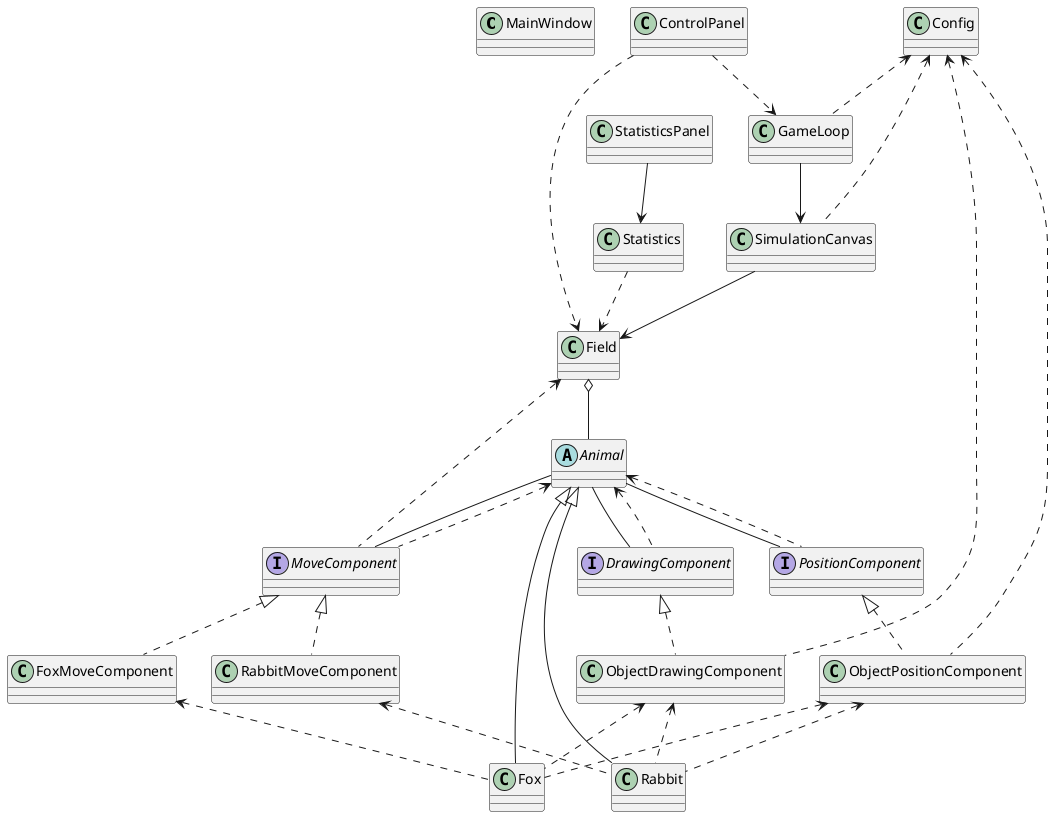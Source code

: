 @startuml
'https://plantuml.com/class-diagram

class MainWindow

class ControlPanel
ControlPanel ..> Field
ControlPanel ..> GameLoop

class SimulationCanvas
Config <.. SimulationCanvas
SimulationCanvas --> Field

class StatisticsPanel
StatisticsPanel --> Statistics

class Statistics
Statistics ..> Field

class GameLoop
Config <.. GameLoop
GameLoop --> SimulationCanvas

class Field
Field o-- Animal

abstract class Animal
Animal -- DrawingComponent
Animal -- MoveComponent
Animal -- PositionComponent

interface DrawingComponent
Animal <.. DrawingComponent

interface MoveComponent
Animal <.. MoveComponent
Field <.. MoveComponent

interface PositionComponent
Animal <.. PositionComponent

class ObjectDrawingComponent
DrawingComponent <|.. ObjectDrawingComponent
Config <.. ObjectDrawingComponent

class ObjectPositionComponent
PositionComponent <|.. ObjectPositionComponent
Config <.. ObjectPositionComponent

class RabbitMoveComponent
MoveComponent <|.. RabbitMoveComponent

class FoxMoveComponent
MoveComponent <|.. FoxMoveComponent

class Rabbit
Animal <|-- Rabbit
ObjectDrawingComponent <.. Rabbit
RabbitMoveComponent <.. Rabbit
ObjectPositionComponent <.. Rabbit

class Fox
Animal <|-- Fox
ObjectDrawingComponent <.. Fox
FoxMoveComponent <.. Fox
ObjectPositionComponent <.. Fox


@enduml
